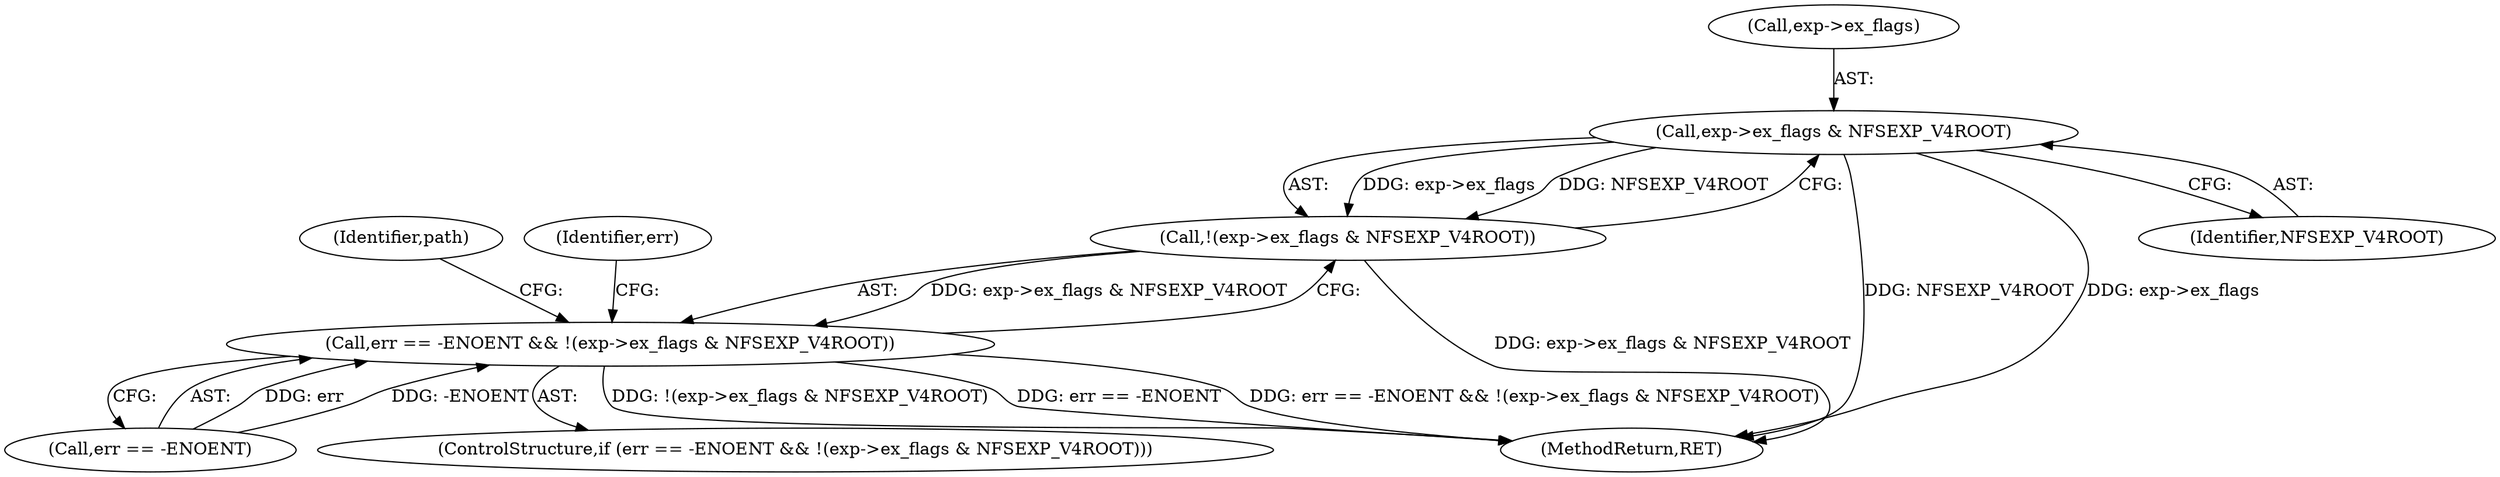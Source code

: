 digraph "0_linux_c70422f760c120480fee4de6c38804c72aa26bc1_18@pointer" {
"1000186" [label="(Call,exp->ex_flags & NFSEXP_V4ROOT)"];
"1000185" [label="(Call,!(exp->ex_flags & NFSEXP_V4ROOT))"];
"1000180" [label="(Call,err == -ENOENT && !(exp->ex_flags & NFSEXP_V4ROOT))"];
"1000196" [label="(Identifier,path)"];
"1000186" [label="(Call,exp->ex_flags & NFSEXP_V4ROOT)"];
"1000185" [label="(Call,!(exp->ex_flags & NFSEXP_V4ROOT))"];
"1000187" [label="(Call,exp->ex_flags)"];
"1000237" [label="(MethodReturn,RET)"];
"1000180" [label="(Call,err == -ENOENT && !(exp->ex_flags & NFSEXP_V4ROOT))"];
"1000190" [label="(Identifier,NFSEXP_V4ROOT)"];
"1000181" [label="(Call,err == -ENOENT)"];
"1000179" [label="(ControlStructure,if (err == -ENOENT && !(exp->ex_flags & NFSEXP_V4ROOT)))"];
"1000192" [label="(Identifier,err)"];
"1000186" -> "1000185"  [label="AST: "];
"1000186" -> "1000190"  [label="CFG: "];
"1000187" -> "1000186"  [label="AST: "];
"1000190" -> "1000186"  [label="AST: "];
"1000185" -> "1000186"  [label="CFG: "];
"1000186" -> "1000237"  [label="DDG: NFSEXP_V4ROOT"];
"1000186" -> "1000237"  [label="DDG: exp->ex_flags"];
"1000186" -> "1000185"  [label="DDG: exp->ex_flags"];
"1000186" -> "1000185"  [label="DDG: NFSEXP_V4ROOT"];
"1000185" -> "1000180"  [label="AST: "];
"1000180" -> "1000185"  [label="CFG: "];
"1000185" -> "1000237"  [label="DDG: exp->ex_flags & NFSEXP_V4ROOT"];
"1000185" -> "1000180"  [label="DDG: exp->ex_flags & NFSEXP_V4ROOT"];
"1000180" -> "1000179"  [label="AST: "];
"1000180" -> "1000181"  [label="CFG: "];
"1000181" -> "1000180"  [label="AST: "];
"1000192" -> "1000180"  [label="CFG: "];
"1000196" -> "1000180"  [label="CFG: "];
"1000180" -> "1000237"  [label="DDG: !(exp->ex_flags & NFSEXP_V4ROOT)"];
"1000180" -> "1000237"  [label="DDG: err == -ENOENT"];
"1000180" -> "1000237"  [label="DDG: err == -ENOENT && !(exp->ex_flags & NFSEXP_V4ROOT)"];
"1000181" -> "1000180"  [label="DDG: err"];
"1000181" -> "1000180"  [label="DDG: -ENOENT"];
}
